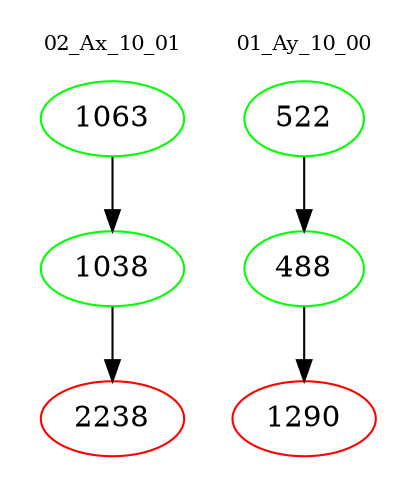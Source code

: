 digraph{
subgraph cluster_0 {
color = white
label = "02_Ax_10_01";
fontsize=10;
T0_1063 [label="1063", color="green"]
T0_1063 -> T0_1038 [color="black"]
T0_1038 [label="1038", color="green"]
T0_1038 -> T0_2238 [color="black"]
T0_2238 [label="2238", color="red"]
}
subgraph cluster_1 {
color = white
label = "01_Ay_10_00";
fontsize=10;
T1_522 [label="522", color="green"]
T1_522 -> T1_488 [color="black"]
T1_488 [label="488", color="green"]
T1_488 -> T1_1290 [color="black"]
T1_1290 [label="1290", color="red"]
}
}
